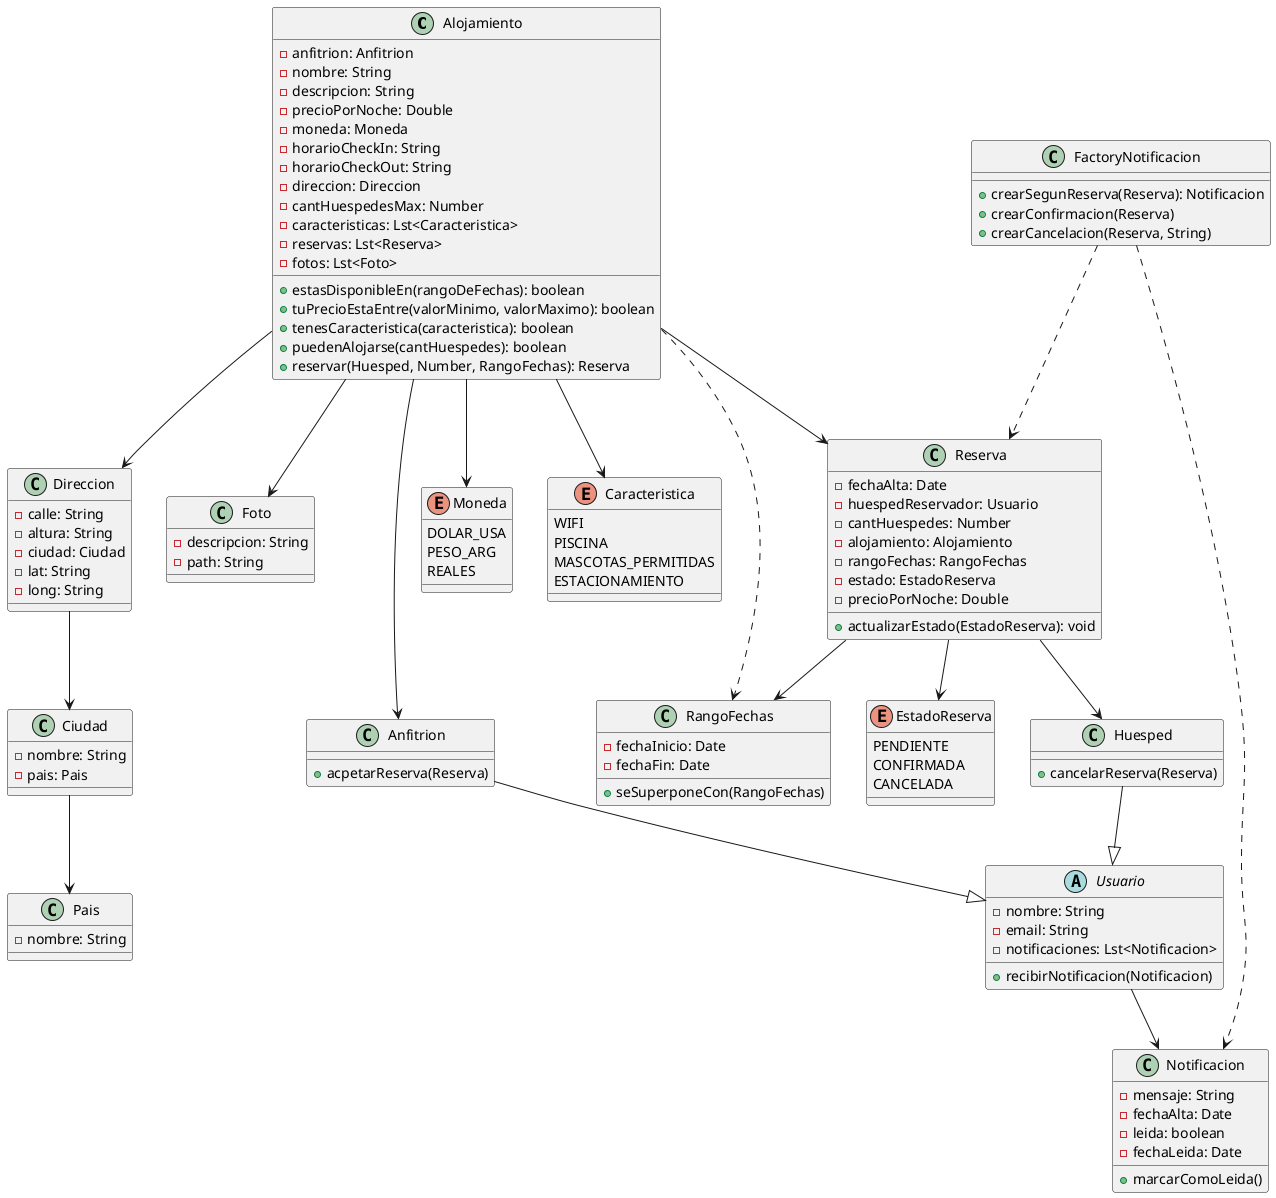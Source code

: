 @startuml Birbnb

class Alojamiento {
  - anfitrion: Anfitrion
  - nombre: String
  - descripcion: String
  - precioPorNoche: Double
  - moneda: Moneda
  - horarioCheckIn: String
  - horarioCheckOut: String
  - direccion: Direccion
  - cantHuespedesMax: Number
  - caracteristicas: Lst<Caracteristica>
  - reservas: Lst<Reserva>
  - fotos: Lst<Foto>

  + estasDisponibleEn(rangoDeFechas): boolean
  + tuPrecioEstaEntre(valorMinimo, valorMaximo): boolean
  + tenesCaracteristica(caracteristica): boolean
  + puedenAlojarse(cantHuespedes): boolean
  + reservar(Huesped, Number, RangoFechas): Reserva
}

enum Moneda {
    DOLAR_USA
    PESO_ARG
    REALES
}

enum Caracteristica {
    WIFI
    PISCINA
    MASCOTAS_PERMITIDAS
    ESTACIONAMIENTO
}

enum EstadoReserva {
    PENDIENTE
    CONFIRMADA
    CANCELADA
}

class Direccion {
  - calle: String
  - altura: String
  - ciudad: Ciudad
  - lat: String
  - long: String
}

class Ciudad {
  - nombre: String
  - pais: Pais
}

class Pais {
  - nombre: String
}

class Foto {
  - descripcion: String
  - path: String
}

class Reserva {
  - fechaAlta: Date
  - huespedReservador: Usuario
  - cantHuespedes: Number
  - alojamiento: Alojamiento
  - rangoFechas: RangoFechas
  - estado: EstadoReserva
  - precioPorNoche: Double

  + actualizarEstado(EstadoReserva): void
}

class RangoFechas {
  - fechaInicio: Date
  - fechaFin: Date

  + seSuperponeCon(RangoFechas)
}

class FactoryNotificacion {
  + crearSegunReserva(Reserva): Notificacion
  + crearConfirmacion(Reserva)
  + crearCancelacion(Reserva, String)
}

class Notificacion {
  - mensaje: String
  - fechaAlta: Date
  - leida: boolean
  - fechaLeida: Date

  + marcarComoLeida()
}

abstract class Usuario {
  - nombre: String
  - email: String
  - notificaciones: Lst<Notificacion>
  
  + recibirNotificacion(Notificacion)
}

class Anfitrion {
    + acpetarReserva(Reserva)
}

class Huesped {
    + cancelarReserva(Reserva)
}

' Relaciones '
Usuario --> Notificacion
Anfitrion --|> Usuario
Huesped --|> Usuario

Alojamiento --> Direccion
Alojamiento --> Foto
Alojamiento --> Reserva
Alojamiento --> Anfitrion
Alojamiento ..> RangoFechas
Alojamiento --> Moneda
Alojamiento --> Caracteristica

Direccion --> Ciudad
Ciudad --> Pais

Reserva --> Huesped
Reserva --> RangoFechas
Reserva --> EstadoReserva

FactoryNotificacion ..> Notificacion
FactoryNotificacion ..> Reserva

@enduml
